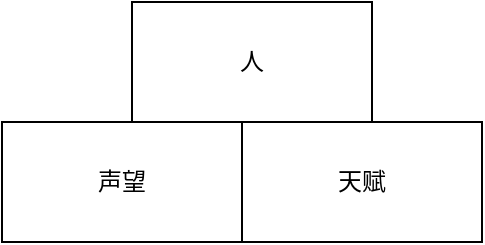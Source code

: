 <mxfile version="23.0.2" type="github">
  <diagram name="第 1 页" id="msGF96iAS9bvji9-bfGZ">
    <mxGraphModel dx="989" dy="514" grid="0" gridSize="10" guides="1" tooltips="1" connect="1" arrows="1" fold="1" page="1" pageScale="1" pageWidth="827" pageHeight="1169" math="0" shadow="0">
      <root>
        <mxCell id="0" />
        <mxCell id="1" parent="0" />
        <mxCell id="g0KuMlzQ4Tr-hMBE79pO-1" value="人" style="rounded=0;whiteSpace=wrap;html=1;" vertex="1" parent="1">
          <mxGeometry x="333" y="227" width="120" height="60" as="geometry" />
        </mxCell>
        <mxCell id="g0KuMlzQ4Tr-hMBE79pO-2" value="声望" style="rounded=0;whiteSpace=wrap;html=1;" vertex="1" parent="1">
          <mxGeometry x="268" y="287" width="120" height="60" as="geometry" />
        </mxCell>
        <mxCell id="g0KuMlzQ4Tr-hMBE79pO-3" value="天赋" style="rounded=0;whiteSpace=wrap;html=1;" vertex="1" parent="1">
          <mxGeometry x="388" y="287" width="120" height="60" as="geometry" />
        </mxCell>
      </root>
    </mxGraphModel>
  </diagram>
</mxfile>
